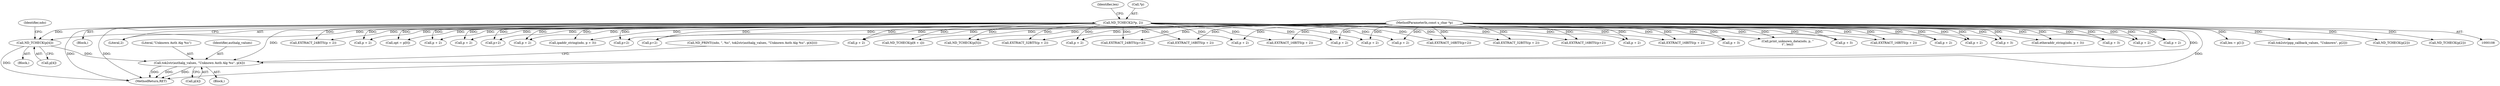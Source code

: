 digraph "0_tcpdump_7029d15f148ef24bb7c6668bc640f5470d085e5a_2@pointer" {
"1000381" [label="(Call,ND_TCHECK(p[4]))"];
"1000110" [label="(MethodParameterIn,const u_char *p)"];
"1000121" [label="(Call,ND_TCHECK2(*p, 2))"];
"1000390" [label="(Call,tok2str(authalg_values, \"Unknown Auth Alg %u\", p[4]))"];
"1000379" [label="(Block,)"];
"1000271" [label="(Call,ND_TCHECK(p[6 + i]))"];
"1000240" [label="(Call,p + 2)"];
"1000239" [label="(Call,EXTRACT_24BITS(p + 2))"];
"1000371" [label="(Call,p + 2)"];
"1000125" [label="(Call,len = p[1])"];
"1000564" [label="(Call,p + 2)"];
"1000311" [label="(Call,EXTRACT_16BITS(p + 2))"];
"1000429" [label="(Call,EXTRACT_16BITS(p+2))"];
"1000490" [label="(Call,p + 2)"];
"1000554" [label="(Call,p + 2)"];
"1000130" [label="(Call,opt = p[0])"];
"1000376" [label="(Call,p+2)"];
"1000430" [label="(Call,p+2)"];
"1000393" [label="(Call,p[4])"];
"1000124" [label="(Literal,2)"];
"1000423" [label="(Call,p + 2)"];
"1000222" [label="(Call,p + 2)"];
"1000340" [label="(Call,p + 2)"];
"1000499" [label="(Call,EXTRACT_16BITS(p + 2))"];
"1000530" [label="(Call,tok2str(ppp_callback_values, \"Unknown\", p[2]))"];
"1000392" [label="(Literal,\"Unknown Auth Alg %u\")"];
"1000391" [label="(Identifier,authalg_values)"];
"1000385" [label="(Call,ND_PRINT((ndo, \", %s\", tok2str(authalg_values, \"Unknown Auth Alg %u\", p[4]))))"];
"1000403" [label="(Call,print_unknown_data(ndo, p, \"\n\t\", len))"];
"1000563" [label="(Call,EXTRACT_16BITS(p + 2))"];
"1000330" [label="(Call,p + 2)"];
"1000302" [label="(Call,p + 2)"];
"1000520" [label="(Call,ND_TCHECK(p[2]))"];
"1000580" [label="(Call,ND_TCHECK(p[2]))"];
"1000312" [label="(Call,p + 2)"];
"1000624" [label="(Call,ipaddr_string(ndo, p + 3))"];
"1000236" [label="(Call,p+2)"];
"1000243" [label="(Call,ND_TCHECK(p[5]))"];
"1000339" [label="(Call,EXTRACT_32BITS(p + 2))"];
"1000112" [label="(Block,)"];
"1000235" [label="(Call,EXTRACT_24BITS(p+2))"];
"1000370" [label="(Call,EXTRACT_16BITS(p + 2))"];
"1000358" [label="(Call,p + 2)"];
"1000388" [label="(Block,)"];
"1000387" [label="(Identifier,ndo)"];
"1000121" [label="(Call,ND_TCHECK2(*p, 2))"];
"1000467" [label="(Call,EXTRACT_32BITS(p + 2))"];
"1000375" [label="(Call,EXTRACT_16BITS(p+2))"];
"1000626" [label="(Call,p + 3)"];
"1000382" [label="(Call,p[4])"];
"1000126" [label="(Identifier,len)"];
"1000655" [label="(Call,p + 3)"];
"1000390" [label="(Call,tok2str(authalg_values, \"Unknown Auth Alg %u\", p[4]))"];
"1000745" [label="(MethodReturn,RET)"];
"1000500" [label="(Call,p + 2)"];
"1000644" [label="(Call,p + 3)"];
"1000122" [label="(Call,*p)"];
"1000110" [label="(MethodParameterIn,const u_char *p)"];
"1000381" [label="(Call,ND_TCHECK(p[4]))"];
"1000653" [label="(Call,etheraddr_string(ndo, p + 3))"];
"1000615" [label="(Call,p + 3)"];
"1000468" [label="(Call,p + 2)"];
"1000458" [label="(Call,p + 2)"];
"1000381" -> "1000379"  [label="AST: "];
"1000381" -> "1000382"  [label="CFG: "];
"1000382" -> "1000381"  [label="AST: "];
"1000387" -> "1000381"  [label="CFG: "];
"1000381" -> "1000745"  [label="DDG: "];
"1000110" -> "1000381"  [label="DDG: "];
"1000121" -> "1000381"  [label="DDG: "];
"1000381" -> "1000390"  [label="DDG: "];
"1000110" -> "1000108"  [label="AST: "];
"1000110" -> "1000745"  [label="DDG: "];
"1000110" -> "1000125"  [label="DDG: "];
"1000110" -> "1000130"  [label="DDG: "];
"1000110" -> "1000222"  [label="DDG: "];
"1000110" -> "1000235"  [label="DDG: "];
"1000110" -> "1000236"  [label="DDG: "];
"1000110" -> "1000239"  [label="DDG: "];
"1000110" -> "1000240"  [label="DDG: "];
"1000110" -> "1000243"  [label="DDG: "];
"1000110" -> "1000271"  [label="DDG: "];
"1000110" -> "1000302"  [label="DDG: "];
"1000110" -> "1000311"  [label="DDG: "];
"1000110" -> "1000312"  [label="DDG: "];
"1000110" -> "1000330"  [label="DDG: "];
"1000110" -> "1000339"  [label="DDG: "];
"1000110" -> "1000340"  [label="DDG: "];
"1000110" -> "1000358"  [label="DDG: "];
"1000110" -> "1000370"  [label="DDG: "];
"1000110" -> "1000371"  [label="DDG: "];
"1000110" -> "1000375"  [label="DDG: "];
"1000110" -> "1000376"  [label="DDG: "];
"1000110" -> "1000390"  [label="DDG: "];
"1000110" -> "1000403"  [label="DDG: "];
"1000110" -> "1000423"  [label="DDG: "];
"1000110" -> "1000429"  [label="DDG: "];
"1000110" -> "1000430"  [label="DDG: "];
"1000110" -> "1000458"  [label="DDG: "];
"1000110" -> "1000467"  [label="DDG: "];
"1000110" -> "1000468"  [label="DDG: "];
"1000110" -> "1000490"  [label="DDG: "];
"1000110" -> "1000499"  [label="DDG: "];
"1000110" -> "1000500"  [label="DDG: "];
"1000110" -> "1000520"  [label="DDG: "];
"1000110" -> "1000530"  [label="DDG: "];
"1000110" -> "1000554"  [label="DDG: "];
"1000110" -> "1000563"  [label="DDG: "];
"1000110" -> "1000564"  [label="DDG: "];
"1000110" -> "1000580"  [label="DDG: "];
"1000110" -> "1000615"  [label="DDG: "];
"1000110" -> "1000624"  [label="DDG: "];
"1000110" -> "1000626"  [label="DDG: "];
"1000110" -> "1000644"  [label="DDG: "];
"1000110" -> "1000653"  [label="DDG: "];
"1000110" -> "1000655"  [label="DDG: "];
"1000121" -> "1000112"  [label="AST: "];
"1000121" -> "1000124"  [label="CFG: "];
"1000122" -> "1000121"  [label="AST: "];
"1000124" -> "1000121"  [label="AST: "];
"1000126" -> "1000121"  [label="CFG: "];
"1000121" -> "1000745"  [label="DDG: "];
"1000121" -> "1000745"  [label="DDG: "];
"1000121" -> "1000130"  [label="DDG: "];
"1000121" -> "1000222"  [label="DDG: "];
"1000121" -> "1000235"  [label="DDG: "];
"1000121" -> "1000236"  [label="DDG: "];
"1000121" -> "1000239"  [label="DDG: "];
"1000121" -> "1000240"  [label="DDG: "];
"1000121" -> "1000243"  [label="DDG: "];
"1000121" -> "1000271"  [label="DDG: "];
"1000121" -> "1000302"  [label="DDG: "];
"1000121" -> "1000311"  [label="DDG: "];
"1000121" -> "1000312"  [label="DDG: "];
"1000121" -> "1000330"  [label="DDG: "];
"1000121" -> "1000339"  [label="DDG: "];
"1000121" -> "1000340"  [label="DDG: "];
"1000121" -> "1000358"  [label="DDG: "];
"1000121" -> "1000370"  [label="DDG: "];
"1000121" -> "1000371"  [label="DDG: "];
"1000121" -> "1000375"  [label="DDG: "];
"1000121" -> "1000376"  [label="DDG: "];
"1000121" -> "1000390"  [label="DDG: "];
"1000121" -> "1000403"  [label="DDG: "];
"1000121" -> "1000423"  [label="DDG: "];
"1000121" -> "1000429"  [label="DDG: "];
"1000121" -> "1000430"  [label="DDG: "];
"1000121" -> "1000458"  [label="DDG: "];
"1000121" -> "1000467"  [label="DDG: "];
"1000121" -> "1000468"  [label="DDG: "];
"1000121" -> "1000490"  [label="DDG: "];
"1000121" -> "1000499"  [label="DDG: "];
"1000121" -> "1000500"  [label="DDG: "];
"1000121" -> "1000554"  [label="DDG: "];
"1000121" -> "1000563"  [label="DDG: "];
"1000121" -> "1000564"  [label="DDG: "];
"1000121" -> "1000615"  [label="DDG: "];
"1000121" -> "1000624"  [label="DDG: "];
"1000121" -> "1000626"  [label="DDG: "];
"1000121" -> "1000644"  [label="DDG: "];
"1000121" -> "1000653"  [label="DDG: "];
"1000121" -> "1000655"  [label="DDG: "];
"1000390" -> "1000388"  [label="AST: "];
"1000390" -> "1000393"  [label="CFG: "];
"1000391" -> "1000390"  [label="AST: "];
"1000392" -> "1000390"  [label="AST: "];
"1000393" -> "1000390"  [label="AST: "];
"1000385" -> "1000390"  [label="CFG: "];
"1000390" -> "1000745"  [label="DDG: "];
"1000390" -> "1000745"  [label="DDG: "];
"1000390" -> "1000745"  [label="DDG: "];
}
